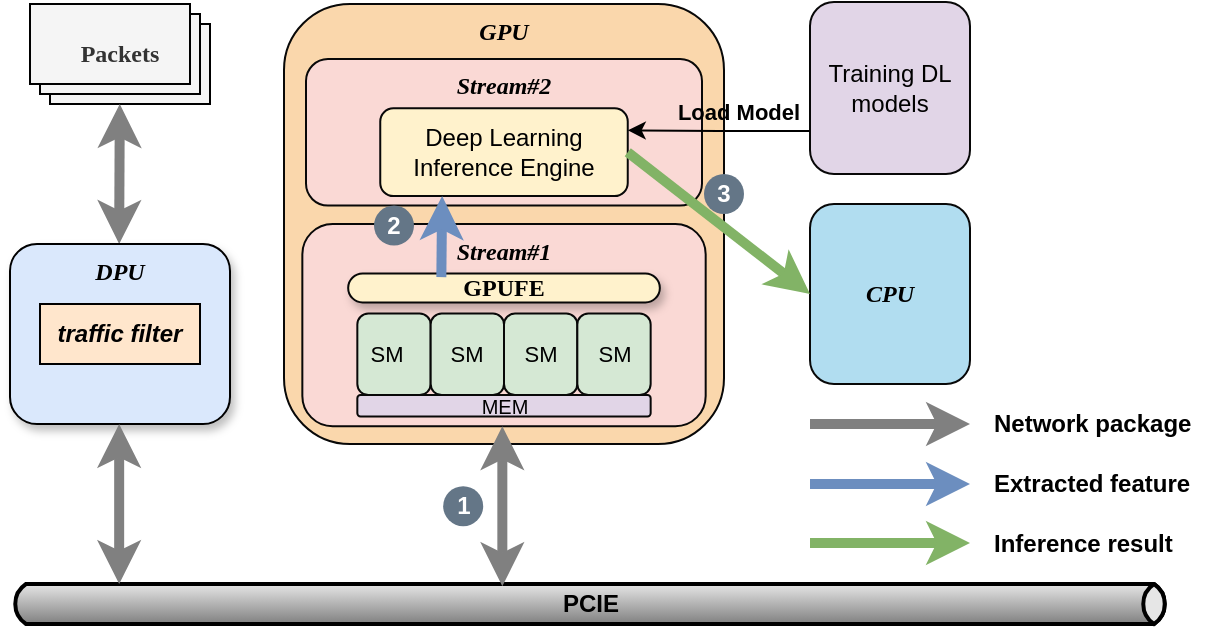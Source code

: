 <mxfile version="24.4.0" type="github">
  <diagram name="第 1 页" id="r4QmuIkt1M2tzLP9n4CH">
    <mxGraphModel dx="1173" dy="772" grid="1" gridSize="10" guides="1" tooltips="1" connect="1" arrows="1" fold="1" page="1" pageScale="1" pageWidth="827" pageHeight="1169" math="0" shadow="0">
      <root>
        <mxCell id="0" />
        <mxCell id="1" parent="0" />
        <mxCell id="wAtLOdLgs5cz3SpE1_zz-94" value="" style="group" parent="1" vertex="1" connectable="0">
          <mxGeometry x="70" y="140" width="610" height="311" as="geometry" />
        </mxCell>
        <mxCell id="wAtLOdLgs5cz3SpE1_zz-11" value="Packets" style="verticalLabelPosition=middle;verticalAlign=middle;html=1;shape=mxgraph.basic.layered_rect;dx=10;outlineConnect=0;whiteSpace=wrap;horizontal=1;fontStyle=1;labelPosition=center;align=center;fontFamily=Times New Roman;fillColor=#f5f5f5;fontColor=#333333;strokeColor=#000000;fontSize=12;" parent="wAtLOdLgs5cz3SpE1_zz-94" vertex="1">
          <mxGeometry x="10" y="1.0" width="90" height="50" as="geometry" />
        </mxCell>
        <mxCell id="wAtLOdLgs5cz3SpE1_zz-13" value="&lt;font style=&quot;font-size: 12px;&quot;&gt;PCIE&lt;/font&gt;" style="strokeWidth=2;strokeColor=#000000;dashed=0;align=center;html=1;fontSize=12;shape=mxgraph.eip.messageChannel;fontStyle=1" parent="wAtLOdLgs5cz3SpE1_zz-94" vertex="1">
          <mxGeometry y="291" width="580" height="20" as="geometry" />
        </mxCell>
        <mxCell id="wAtLOdLgs5cz3SpE1_zz-14" value="Training DL models" style="rounded=1;whiteSpace=wrap;html=1;fillColor=#e1d5e7;strokeColor=#080808;fontSize=12;fontStyle=0" parent="wAtLOdLgs5cz3SpE1_zz-94" vertex="1">
          <mxGeometry x="400" width="80" height="86" as="geometry" />
        </mxCell>
        <mxCell id="wAtLOdLgs5cz3SpE1_zz-15" value="Network package" style="text;whiteSpace=wrap;verticalAlign=middle;fontSize=12;fontStyle=1" parent="wAtLOdLgs5cz3SpE1_zz-94" vertex="1">
          <mxGeometry x="490" y="201.0" width="120" height="20" as="geometry" />
        </mxCell>
        <mxCell id="wAtLOdLgs5cz3SpE1_zz-17" value="Extracted feature" style="text;whiteSpace=wrap;verticalAlign=middle;fontSize=12;fontStyle=1" parent="wAtLOdLgs5cz3SpE1_zz-94" vertex="1">
          <mxGeometry x="490" y="231.0" width="120" height="20" as="geometry" />
        </mxCell>
        <mxCell id="wAtLOdLgs5cz3SpE1_zz-18" value="Inference result" style="text;whiteSpace=wrap;verticalAlign=middle;fontSize=12;fontStyle=1" parent="wAtLOdLgs5cz3SpE1_zz-94" vertex="1">
          <mxGeometry x="490" y="261.0" width="120" height="20" as="geometry" />
        </mxCell>
        <mxCell id="wAtLOdLgs5cz3SpE1_zz-19" value="" style="endArrow=classic;html=1;rounded=0;endFill=1;endSize=6;fillColor=#dae8fc;strokeColor=#6c8ebf;strokeWidth=5;fontSize=12;fontStyle=1" parent="wAtLOdLgs5cz3SpE1_zz-94" edge="1">
          <mxGeometry width="50" height="50" relative="1" as="geometry">
            <mxPoint x="400" y="241.0" as="sourcePoint" />
            <mxPoint x="480" y="241.0" as="targetPoint" />
          </mxGeometry>
        </mxCell>
        <mxCell id="wAtLOdLgs5cz3SpE1_zz-20" value="" style="endArrow=classic;html=1;rounded=0;endFill=1;endSize=6;fillColor=#f0a30a;strokeColor=#808080;strokeWidth=5;fontSize=12;fontStyle=1" parent="wAtLOdLgs5cz3SpE1_zz-94" edge="1">
          <mxGeometry width="50" height="50" relative="1" as="geometry">
            <mxPoint x="400" y="211.0" as="sourcePoint" />
            <mxPoint x="480" y="211.0" as="targetPoint" />
          </mxGeometry>
        </mxCell>
        <mxCell id="wAtLOdLgs5cz3SpE1_zz-21" value="" style="endArrow=classic;html=1;rounded=0;endFill=1;endSize=6;fillColor=#d5e8d4;strokeColor=#82b366;strokeWidth=5;fontSize=12;fontStyle=1" parent="wAtLOdLgs5cz3SpE1_zz-94" edge="1">
          <mxGeometry width="50" height="50" relative="1" as="geometry">
            <mxPoint x="400" y="270.5" as="sourcePoint" />
            <mxPoint x="480" y="270.5" as="targetPoint" />
          </mxGeometry>
        </mxCell>
        <mxCell id="wAtLOdLgs5cz3SpE1_zz-22" value="" style="endArrow=classic;html=1;rounded=0;endFill=1;endSize=6;fillColor=#f0a30a;strokeColor=#808080;strokeWidth=5;startArrow=classic;startFill=1;fontSize=12;fontStyle=1" parent="wAtLOdLgs5cz3SpE1_zz-94" source="wAtLOdLgs5cz3SpE1_zz-11" edge="1">
          <mxGeometry width="50" height="50" relative="1" as="geometry">
            <mxPoint x="54.58" y="71.0" as="sourcePoint" />
            <mxPoint x="54.58" y="121.0" as="targetPoint" />
          </mxGeometry>
        </mxCell>
        <mxCell id="wAtLOdLgs5cz3SpE1_zz-31" value="CPU" style="rounded=1;whiteSpace=wrap;html=1;fillColor=#b1ddf0;strokeColor=#080808;container=0;fontFamily=Times New Roman;fontStyle=3;labelPosition=center;verticalLabelPosition=middle;align=center;verticalAlign=middle;fontSize=12;" parent="wAtLOdLgs5cz3SpE1_zz-94" vertex="1">
          <mxGeometry x="400" y="101" width="80" height="90" as="geometry" />
        </mxCell>
        <mxCell id="wAtLOdLgs5cz3SpE1_zz-35" value="DPU" style="rounded=1;whiteSpace=wrap;html=1;fontStyle=3;fontFamily=Times New Roman;labelBackgroundColor=none;labelBorderColor=none;verticalAlign=top;fillColor=#dae8fc;strokeColor=#000000;shadow=1;fontSize=12;container=0;" parent="wAtLOdLgs5cz3SpE1_zz-94" vertex="1">
          <mxGeometry y="121" width="110" height="90" as="geometry" />
        </mxCell>
        <mxCell id="wAtLOdLgs5cz3SpE1_zz-75" value="traffic filter" style="rounded=0;whiteSpace=wrap;html=1;fillColor=#ffe6cc;strokeColor=#000000;fontSize=12;fontStyle=3" parent="wAtLOdLgs5cz3SpE1_zz-94" vertex="1">
          <mxGeometry x="15" y="151" width="80" height="30" as="geometry" />
        </mxCell>
        <mxCell id="wAtLOdLgs5cz3SpE1_zz-78" value="" style="group;fontSize=12;fontStyle=2" parent="wAtLOdLgs5cz3SpE1_zz-94" vertex="1" connectable="0">
          <mxGeometry x="137" y="1" width="220" height="261.11" as="geometry" />
        </mxCell>
        <mxCell id="wAtLOdLgs5cz3SpE1_zz-26" value="GPU&lt;br style=&quot;font-size: 12px;&quot;&gt;" style="rounded=1;whiteSpace=wrap;html=1;fillColor=#fad7ac;strokeColor=#080808;verticalAlign=top;container=0;fontFamily=Times New Roman;fontStyle=3;fontSize=12;" parent="wAtLOdLgs5cz3SpE1_zz-78" vertex="1">
          <mxGeometry width="220" height="220.0" as="geometry" />
        </mxCell>
        <mxCell id="wAtLOdLgs5cz3SpE1_zz-27" value="Stream#1" style="rounded=1;whiteSpace=wrap;html=1;fillColor=#fad9d5;strokeColor=#080808;verticalAlign=top;container=0;fontFamily=Times New Roman;fontStyle=3;fontSize=12;" parent="wAtLOdLgs5cz3SpE1_zz-78" vertex="1">
          <mxGeometry x="9.17" y="110" width="201.67" height="101.11" as="geometry" />
        </mxCell>
        <mxCell id="wAtLOdLgs5cz3SpE1_zz-34" value="GPUFE" style="rounded=1;whiteSpace=wrap;html=1;arcSize=50;fillColor=#fff2cc;strokeColor=#080808;shadow=1;fillStyle=auto;container=0;fontFamily=Times New Roman;fontStyle=1;fontSize=12;" parent="wAtLOdLgs5cz3SpE1_zz-78" vertex="1">
          <mxGeometry x="32.083" y="134.742" width="155.833" height="14.458" as="geometry" />
        </mxCell>
        <mxCell id="wAtLOdLgs5cz3SpE1_zz-42" value="SM&lt;span style=&quot;white-space: pre; font-size: 11px;&quot;&gt;&#x9;&lt;/span&gt;" style="rounded=1;whiteSpace=wrap;html=1;fillColor=#d5e8d4;strokeColor=#080808;fontStyle=0;container=0;fontSize=11;" parent="wAtLOdLgs5cz3SpE1_zz-78" vertex="1">
          <mxGeometry x="36.667" y="154.804" width="36.667" height="40.727" as="geometry" />
        </mxCell>
        <mxCell id="wAtLOdLgs5cz3SpE1_zz-43" value="SM" style="rounded=1;whiteSpace=wrap;html=1;fillColor=#d5e8d4;strokeColor=#080808;fontStyle=0;container=0;fontSize=11;" parent="wAtLOdLgs5cz3SpE1_zz-78" vertex="1">
          <mxGeometry x="73.333" y="154.804" width="36.667" height="40.727" as="geometry" />
        </mxCell>
        <mxCell id="wAtLOdLgs5cz3SpE1_zz-44" value="SM" style="rounded=1;whiteSpace=wrap;html=1;fillColor=#d5e8d4;strokeColor=#080808;fontStyle=0;container=0;fontSize=11;" parent="wAtLOdLgs5cz3SpE1_zz-78" vertex="1">
          <mxGeometry x="110.0" y="154.796" width="36.667" height="40.727" as="geometry" />
        </mxCell>
        <mxCell id="wAtLOdLgs5cz3SpE1_zz-46" value="SM" style="rounded=1;whiteSpace=wrap;html=1;fillColor=#d5e8d4;strokeColor=#080808;fontStyle=0;container=0;fontSize=11;" parent="wAtLOdLgs5cz3SpE1_zz-78" vertex="1">
          <mxGeometry x="146.667" y="154.804" width="36.667" height="40.727" as="geometry" />
        </mxCell>
        <mxCell id="wAtLOdLgs5cz3SpE1_zz-47" value="MEM" style="rounded=1;whiteSpace=wrap;html=1;fillColor=#e1d5e7;strokeColor=#080808;fontStyle=0;container=0;fontSize=10;" parent="wAtLOdLgs5cz3SpE1_zz-78" vertex="1">
          <mxGeometry x="36.667" y="195.523" width="146.667" height="10.695" as="geometry" />
        </mxCell>
        <mxCell id="wAtLOdLgs5cz3SpE1_zz-65" value="Stream#2" style="rounded=1;whiteSpace=wrap;html=1;fillColor=#fad9d5;strokeColor=#080808;verticalAlign=top;container=0;fontFamily=Times New Roman;fontStyle=3;fontSize=12;" parent="wAtLOdLgs5cz3SpE1_zz-78" vertex="1">
          <mxGeometry x="11" y="27.49" width="198" height="73.315" as="geometry" />
        </mxCell>
        <mxCell id="wAtLOdLgs5cz3SpE1_zz-66" value="Deep Learning Inference Engine" style="rounded=1;whiteSpace=wrap;html=1;fillColor=#fff2cc;strokeColor=#080808;fontSize=12;fontStyle=0;container=0;" parent="wAtLOdLgs5cz3SpE1_zz-78" vertex="1">
          <mxGeometry x="48.125" y="52.182" width="123.75" height="43.879" as="geometry" />
        </mxCell>
        <mxCell id="wAtLOdLgs5cz3SpE1_zz-6" value="" style="endArrow=classic;html=1;rounded=0;endFill=1;endSize=6;fillColor=#dae8fc;strokeColor=#6c8ebf;strokeWidth=5;entryX=0.25;entryY=1;entryDx=0;entryDy=0;exitX=0.299;exitY=0.125;exitDx=0;exitDy=0;fontSize=12;fontStyle=1;exitPerimeter=0;" parent="wAtLOdLgs5cz3SpE1_zz-78" source="wAtLOdLgs5cz3SpE1_zz-34" target="wAtLOdLgs5cz3SpE1_zz-66" edge="1">
          <mxGeometry width="50" height="50" relative="1" as="geometry">
            <mxPoint x="240" y="89.38" as="sourcePoint" />
            <mxPoint x="240" y="130.63" as="targetPoint" />
          </mxGeometry>
        </mxCell>
        <mxCell id="wAtLOdLgs5cz3SpE1_zz-8" value="2" style="ellipse;whiteSpace=wrap;html=1;aspect=fixed;fillColor=#647687;strokeColor=none;fontColor=#ffffff;fontSize=12;fontStyle=1" parent="wAtLOdLgs5cz3SpE1_zz-78" vertex="1">
          <mxGeometry x="45" y="100.8" width="20" height="20" as="geometry" />
        </mxCell>
        <mxCell id="wAtLOdLgs5cz3SpE1_zz-88" value="1" style="ellipse;whiteSpace=wrap;html=1;aspect=fixed;fillColor=#647687;strokeColor=none;fontColor=#ffffff;fontSize=12;fontStyle=1" parent="wAtLOdLgs5cz3SpE1_zz-78" vertex="1">
          <mxGeometry x="79.59" y="241.11" width="20" height="20" as="geometry" />
        </mxCell>
        <mxCell id="wAtLOdLgs5cz3SpE1_zz-24" value="" style="endArrow=classic;html=1;rounded=0;endFill=1;endSize=6;fillColor=#f0a30a;strokeColor=#808080;strokeWidth=5;exitX=0;exitY=0;exitDx=210;exitDy=0;exitPerimeter=0;startArrow=classic;startFill=1;fontSize=12;fontStyle=1" parent="wAtLOdLgs5cz3SpE1_zz-78" edge="1">
          <mxGeometry width="50" height="50" relative="1" as="geometry">
            <mxPoint x="109.17" y="291.11" as="sourcePoint" />
            <mxPoint x="109.17" y="211.11" as="targetPoint" />
          </mxGeometry>
        </mxCell>
        <mxCell id="wAtLOdLgs5cz3SpE1_zz-84" value="" style="endArrow=classic;html=1;rounded=0;endFill=1;endSize=6;fillColor=#f0a30a;strokeColor=#808080;strokeWidth=5;exitX=0;exitY=0;exitDx=210;exitDy=0;exitPerimeter=0;startArrow=classic;startFill=1;fontSize=12;fontStyle=1" parent="wAtLOdLgs5cz3SpE1_zz-94" edge="1">
          <mxGeometry width="50" height="50" relative="1" as="geometry">
            <mxPoint x="54.58" y="291" as="sourcePoint" />
            <mxPoint x="54.58" y="211" as="targetPoint" />
          </mxGeometry>
        </mxCell>
        <mxCell id="wAtLOdLgs5cz3SpE1_zz-7" value="" style="endArrow=classic;html=1;rounded=0;endFill=1;endSize=6;fillColor=#d5e8d4;strokeColor=#82b366;strokeWidth=5;entryX=0;entryY=0.5;entryDx=0;entryDy=0;exitX=1;exitY=0.5;exitDx=0;exitDy=0;fontSize=12;fontStyle=1" parent="wAtLOdLgs5cz3SpE1_zz-94" source="wAtLOdLgs5cz3SpE1_zz-66" target="wAtLOdLgs5cz3SpE1_zz-31" edge="1">
          <mxGeometry width="50" height="50" relative="1" as="geometry">
            <mxPoint x="370" y="-9.83" as="sourcePoint" />
            <mxPoint x="289.4" y="-9.77" as="targetPoint" />
          </mxGeometry>
        </mxCell>
        <mxCell id="wAtLOdLgs5cz3SpE1_zz-90" style="edgeStyle=orthogonalEdgeStyle;rounded=0;orthogonalLoop=1;jettySize=auto;html=1;exitX=0;exitY=0.75;exitDx=0;exitDy=0;entryX=1;entryY=0.25;entryDx=0;entryDy=0;fontSize=12;fontStyle=1" parent="wAtLOdLgs5cz3SpE1_zz-94" source="wAtLOdLgs5cz3SpE1_zz-14" target="wAtLOdLgs5cz3SpE1_zz-66" edge="1">
          <mxGeometry relative="1" as="geometry" />
        </mxCell>
        <mxCell id="wAtLOdLgs5cz3SpE1_zz-92" value="Load Model" style="edgeLabel;html=1;align=center;verticalAlign=bottom;resizable=0;points=[];labelBackgroundColor=none;fontStyle=1;fontSize=11;" parent="wAtLOdLgs5cz3SpE1_zz-90" vertex="1" connectable="0">
          <mxGeometry x="-0.201" y="-1" relative="1" as="geometry">
            <mxPoint as="offset" />
          </mxGeometry>
        </mxCell>
        <mxCell id="wAtLOdLgs5cz3SpE1_zz-9" value="3" style="ellipse;whiteSpace=wrap;html=1;aspect=fixed;fillColor=#647687;strokeColor=none;fontColor=#ffffff;fontSize=12;fontStyle=1" parent="wAtLOdLgs5cz3SpE1_zz-94" vertex="1">
          <mxGeometry x="347" y="86.0" width="20" height="20" as="geometry" />
        </mxCell>
      </root>
    </mxGraphModel>
  </diagram>
</mxfile>
